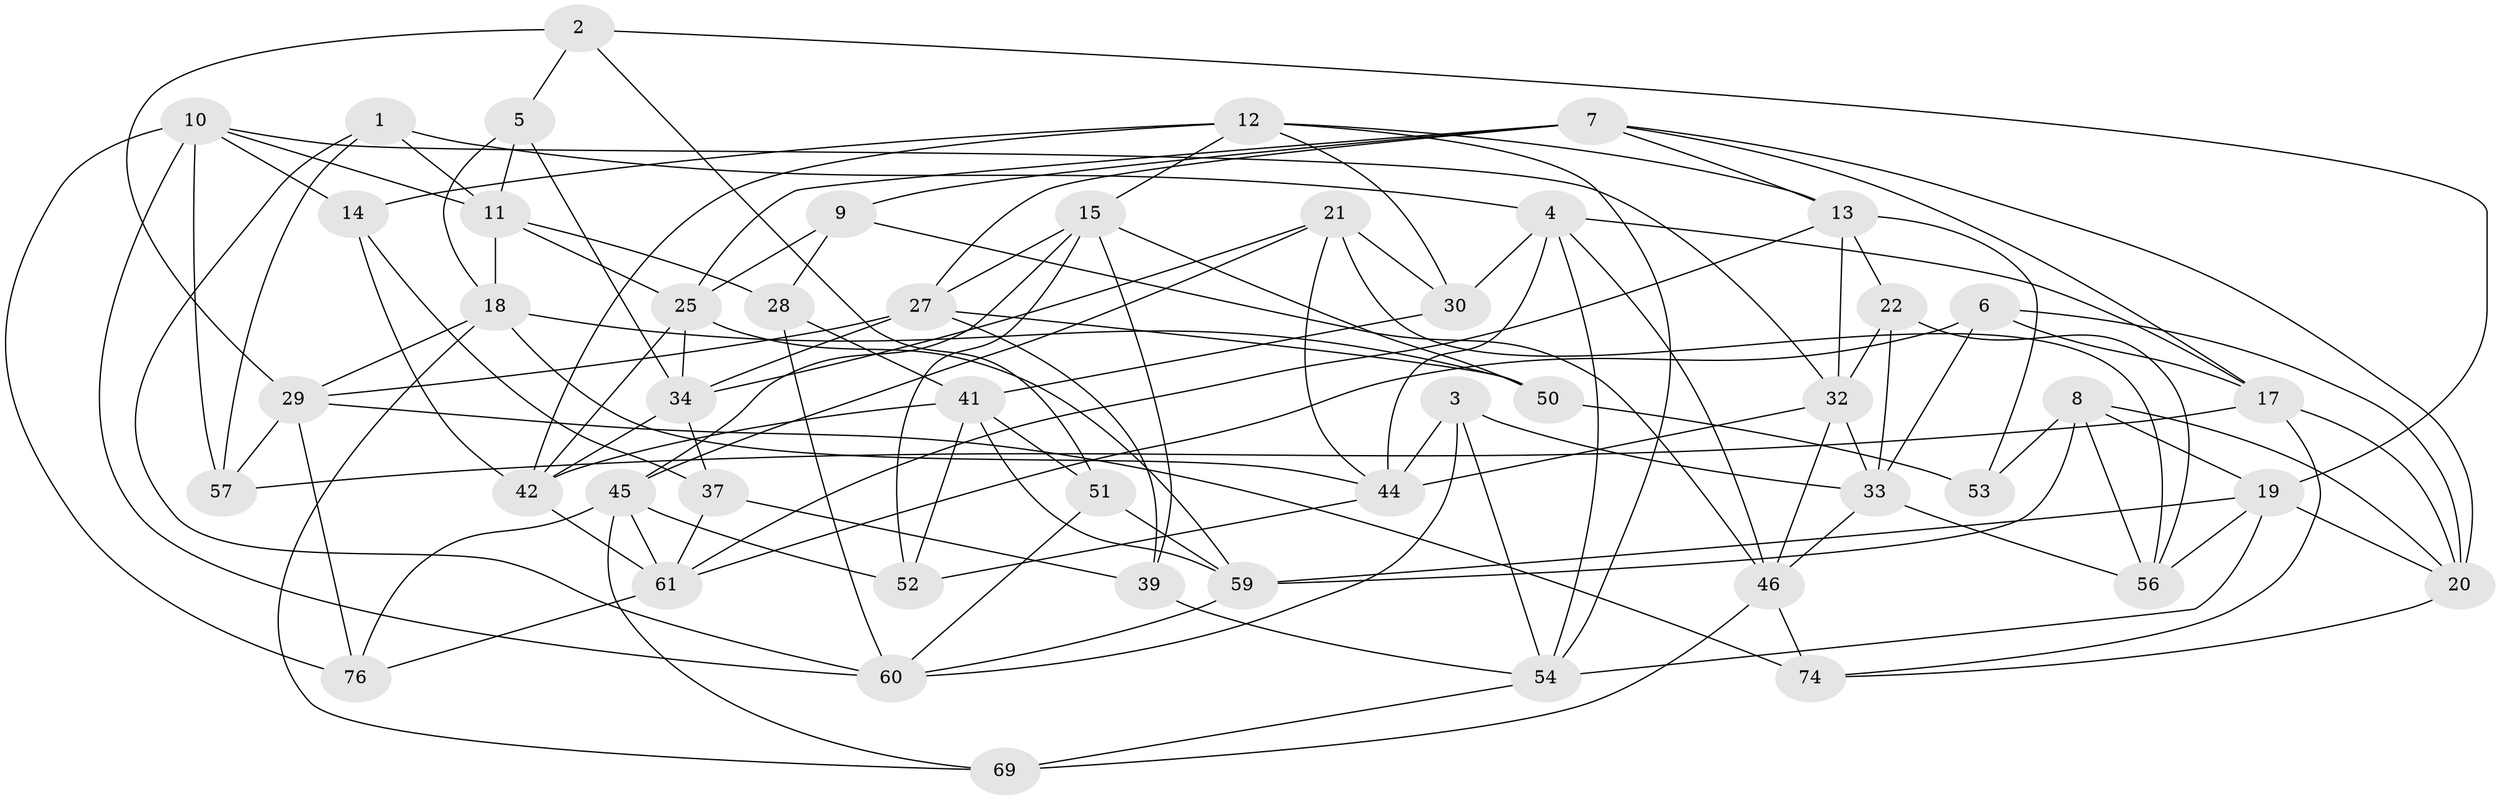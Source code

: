 // original degree distribution, {4: 1.0}
// Generated by graph-tools (version 1.1) at 2025/42/03/06/25 10:42:22]
// undirected, 49 vertices, 125 edges
graph export_dot {
graph [start="1"]
  node [color=gray90,style=filled];
  1;
  2;
  3;
  4 [super="+16"];
  5;
  6;
  7 [super="+47"];
  8 [super="+49"];
  9;
  10 [super="+36"];
  11 [super="+62"];
  12 [super="+26"];
  13 [super="+23"];
  14;
  15 [super="+31"];
  17 [super="+40"];
  18 [super="+24"];
  19 [super="+48"];
  20 [super="+55"];
  21 [super="+65"];
  22;
  25 [super="+67"];
  27 [super="+77"];
  28;
  29 [super="+43"];
  30;
  32 [super="+35"];
  33 [super="+38"];
  34 [super="+58"];
  37;
  39;
  41 [super="+68"];
  42 [super="+75"];
  44 [super="+70"];
  45 [super="+66"];
  46 [super="+78"];
  50;
  51;
  52;
  53;
  54 [super="+71"];
  56 [super="+63"];
  57;
  59 [super="+73"];
  60 [super="+72"];
  61 [super="+64"];
  69;
  74;
  76;
  1 -- 57;
  1 -- 4;
  1 -- 60;
  1 -- 11;
  2 -- 51;
  2 -- 19;
  2 -- 5;
  2 -- 29;
  3 -- 33;
  3 -- 60;
  3 -- 44;
  3 -- 54;
  4 -- 30;
  4 -- 17;
  4 -- 54;
  4 -- 46;
  4 -- 44;
  5 -- 34;
  5 -- 11;
  5 -- 18;
  6 -- 20;
  6 -- 33;
  6 -- 17;
  6 -- 61;
  7 -- 13;
  7 -- 27;
  7 -- 17;
  7 -- 9;
  7 -- 20;
  7 -- 25;
  8 -- 53 [weight=2];
  8 -- 20;
  8 -- 56;
  8 -- 19;
  8 -- 59;
  9 -- 28;
  9 -- 25;
  9 -- 46;
  10 -- 14;
  10 -- 60;
  10 -- 57;
  10 -- 11;
  10 -- 76;
  10 -- 32;
  11 -- 25;
  11 -- 18;
  11 -- 28;
  12 -- 14;
  12 -- 54;
  12 -- 42;
  12 -- 30;
  12 -- 13;
  12 -- 15;
  13 -- 22;
  13 -- 61;
  13 -- 32;
  13 -- 53;
  14 -- 37;
  14 -- 42;
  15 -- 39;
  15 -- 45;
  15 -- 27;
  15 -- 50;
  15 -- 52;
  17 -- 57;
  17 -- 74;
  17 -- 20;
  18 -- 29;
  18 -- 50;
  18 -- 69;
  18 -- 44;
  19 -- 54;
  19 -- 20;
  19 -- 59;
  19 -- 56;
  20 -- 74;
  21 -- 44;
  21 -- 45;
  21 -- 56 [weight=2];
  21 -- 34;
  21 -- 30;
  22 -- 33;
  22 -- 56;
  22 -- 32;
  25 -- 59;
  25 -- 42;
  25 -- 34;
  27 -- 29;
  27 -- 34;
  27 -- 50;
  27 -- 39;
  28 -- 41;
  28 -- 60;
  29 -- 74;
  29 -- 76;
  29 -- 57;
  30 -- 41;
  32 -- 33;
  32 -- 46;
  32 -- 44;
  33 -- 46;
  33 -- 56;
  34 -- 37;
  34 -- 42;
  37 -- 39;
  37 -- 61;
  39 -- 54;
  41 -- 51;
  41 -- 52;
  41 -- 59;
  41 -- 42;
  42 -- 61;
  44 -- 52;
  45 -- 69;
  45 -- 52;
  45 -- 76;
  45 -- 61;
  46 -- 69;
  46 -- 74;
  50 -- 53;
  51 -- 60;
  51 -- 59;
  54 -- 69;
  59 -- 60;
  61 -- 76;
}
